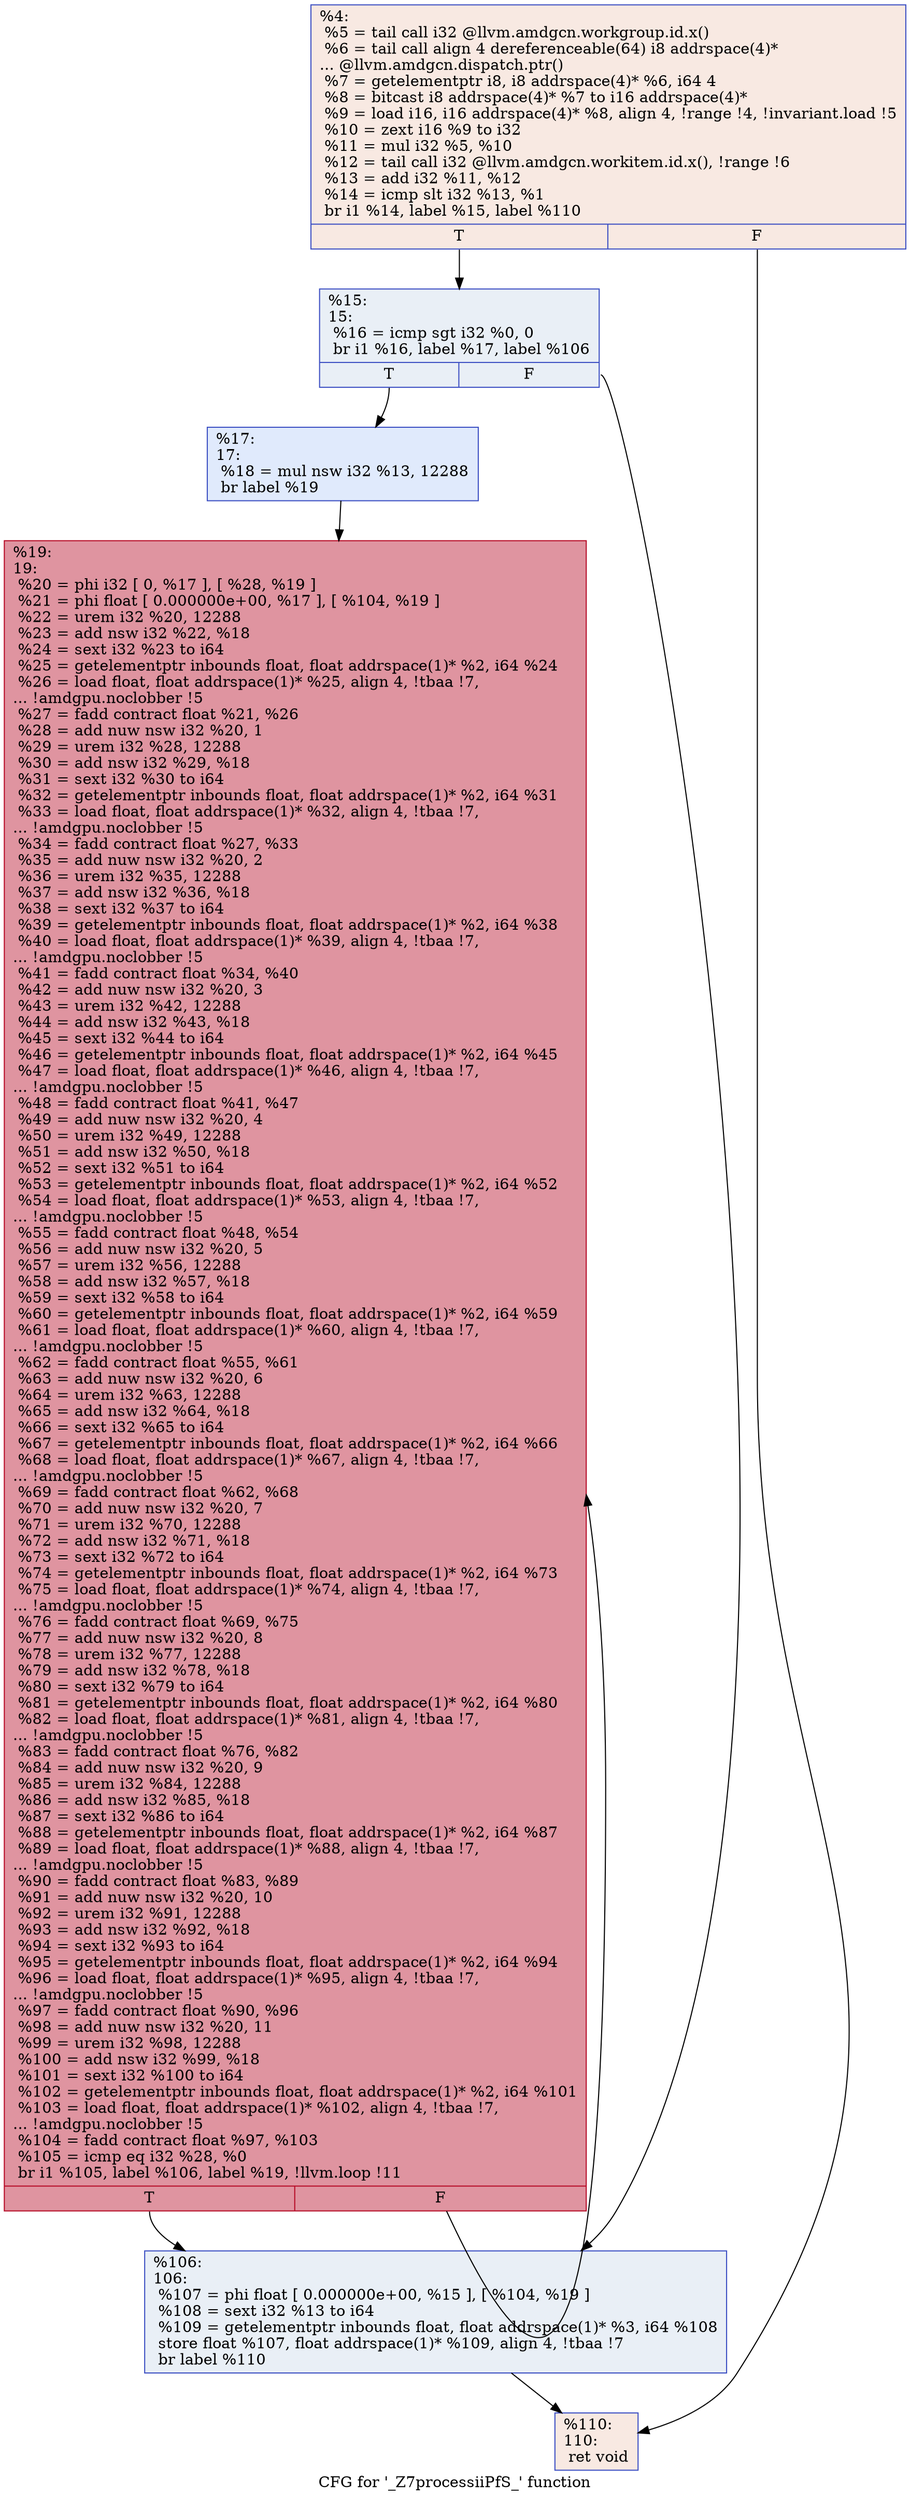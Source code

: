 digraph "CFG for '_Z7processiiPfS_' function" {
	label="CFG for '_Z7processiiPfS_' function";

	Node0x44f9030 [shape=record,color="#3d50c3ff", style=filled, fillcolor="#efcebd70",label="{%4:\l  %5 = tail call i32 @llvm.amdgcn.workgroup.id.x()\l  %6 = tail call align 4 dereferenceable(64) i8 addrspace(4)*\l... @llvm.amdgcn.dispatch.ptr()\l  %7 = getelementptr i8, i8 addrspace(4)* %6, i64 4\l  %8 = bitcast i8 addrspace(4)* %7 to i16 addrspace(4)*\l  %9 = load i16, i16 addrspace(4)* %8, align 4, !range !4, !invariant.load !5\l  %10 = zext i16 %9 to i32\l  %11 = mul i32 %5, %10\l  %12 = tail call i32 @llvm.amdgcn.workitem.id.x(), !range !6\l  %13 = add i32 %11, %12\l  %14 = icmp slt i32 %13, %1\l  br i1 %14, label %15, label %110\l|{<s0>T|<s1>F}}"];
	Node0x44f9030:s0 -> Node0x44faf40;
	Node0x44f9030:s1 -> Node0x44fafd0;
	Node0x44faf40 [shape=record,color="#3d50c3ff", style=filled, fillcolor="#cedaeb70",label="{%15:\l15:                                               \l  %16 = icmp sgt i32 %0, 0\l  br i1 %16, label %17, label %106\l|{<s0>T|<s1>F}}"];
	Node0x44faf40:s0 -> Node0x44f9be0;
	Node0x44faf40:s1 -> Node0x44fb2b0;
	Node0x44f9be0 [shape=record,color="#3d50c3ff", style=filled, fillcolor="#b9d0f970",label="{%17:\l17:                                               \l  %18 = mul nsw i32 %13, 12288\l  br label %19\l}"];
	Node0x44f9be0 -> Node0x44fb470;
	Node0x44fb470 [shape=record,color="#b70d28ff", style=filled, fillcolor="#b70d2870",label="{%19:\l19:                                               \l  %20 = phi i32 [ 0, %17 ], [ %28, %19 ]\l  %21 = phi float [ 0.000000e+00, %17 ], [ %104, %19 ]\l  %22 = urem i32 %20, 12288\l  %23 = add nsw i32 %22, %18\l  %24 = sext i32 %23 to i64\l  %25 = getelementptr inbounds float, float addrspace(1)* %2, i64 %24\l  %26 = load float, float addrspace(1)* %25, align 4, !tbaa !7,\l... !amdgpu.noclobber !5\l  %27 = fadd contract float %21, %26\l  %28 = add nuw nsw i32 %20, 1\l  %29 = urem i32 %28, 12288\l  %30 = add nsw i32 %29, %18\l  %31 = sext i32 %30 to i64\l  %32 = getelementptr inbounds float, float addrspace(1)* %2, i64 %31\l  %33 = load float, float addrspace(1)* %32, align 4, !tbaa !7,\l... !amdgpu.noclobber !5\l  %34 = fadd contract float %27, %33\l  %35 = add nuw nsw i32 %20, 2\l  %36 = urem i32 %35, 12288\l  %37 = add nsw i32 %36, %18\l  %38 = sext i32 %37 to i64\l  %39 = getelementptr inbounds float, float addrspace(1)* %2, i64 %38\l  %40 = load float, float addrspace(1)* %39, align 4, !tbaa !7,\l... !amdgpu.noclobber !5\l  %41 = fadd contract float %34, %40\l  %42 = add nuw nsw i32 %20, 3\l  %43 = urem i32 %42, 12288\l  %44 = add nsw i32 %43, %18\l  %45 = sext i32 %44 to i64\l  %46 = getelementptr inbounds float, float addrspace(1)* %2, i64 %45\l  %47 = load float, float addrspace(1)* %46, align 4, !tbaa !7,\l... !amdgpu.noclobber !5\l  %48 = fadd contract float %41, %47\l  %49 = add nuw nsw i32 %20, 4\l  %50 = urem i32 %49, 12288\l  %51 = add nsw i32 %50, %18\l  %52 = sext i32 %51 to i64\l  %53 = getelementptr inbounds float, float addrspace(1)* %2, i64 %52\l  %54 = load float, float addrspace(1)* %53, align 4, !tbaa !7,\l... !amdgpu.noclobber !5\l  %55 = fadd contract float %48, %54\l  %56 = add nuw nsw i32 %20, 5\l  %57 = urem i32 %56, 12288\l  %58 = add nsw i32 %57, %18\l  %59 = sext i32 %58 to i64\l  %60 = getelementptr inbounds float, float addrspace(1)* %2, i64 %59\l  %61 = load float, float addrspace(1)* %60, align 4, !tbaa !7,\l... !amdgpu.noclobber !5\l  %62 = fadd contract float %55, %61\l  %63 = add nuw nsw i32 %20, 6\l  %64 = urem i32 %63, 12288\l  %65 = add nsw i32 %64, %18\l  %66 = sext i32 %65 to i64\l  %67 = getelementptr inbounds float, float addrspace(1)* %2, i64 %66\l  %68 = load float, float addrspace(1)* %67, align 4, !tbaa !7,\l... !amdgpu.noclobber !5\l  %69 = fadd contract float %62, %68\l  %70 = add nuw nsw i32 %20, 7\l  %71 = urem i32 %70, 12288\l  %72 = add nsw i32 %71, %18\l  %73 = sext i32 %72 to i64\l  %74 = getelementptr inbounds float, float addrspace(1)* %2, i64 %73\l  %75 = load float, float addrspace(1)* %74, align 4, !tbaa !7,\l... !amdgpu.noclobber !5\l  %76 = fadd contract float %69, %75\l  %77 = add nuw nsw i32 %20, 8\l  %78 = urem i32 %77, 12288\l  %79 = add nsw i32 %78, %18\l  %80 = sext i32 %79 to i64\l  %81 = getelementptr inbounds float, float addrspace(1)* %2, i64 %80\l  %82 = load float, float addrspace(1)* %81, align 4, !tbaa !7,\l... !amdgpu.noclobber !5\l  %83 = fadd contract float %76, %82\l  %84 = add nuw nsw i32 %20, 9\l  %85 = urem i32 %84, 12288\l  %86 = add nsw i32 %85, %18\l  %87 = sext i32 %86 to i64\l  %88 = getelementptr inbounds float, float addrspace(1)* %2, i64 %87\l  %89 = load float, float addrspace(1)* %88, align 4, !tbaa !7,\l... !amdgpu.noclobber !5\l  %90 = fadd contract float %83, %89\l  %91 = add nuw nsw i32 %20, 10\l  %92 = urem i32 %91, 12288\l  %93 = add nsw i32 %92, %18\l  %94 = sext i32 %93 to i64\l  %95 = getelementptr inbounds float, float addrspace(1)* %2, i64 %94\l  %96 = load float, float addrspace(1)* %95, align 4, !tbaa !7,\l... !amdgpu.noclobber !5\l  %97 = fadd contract float %90, %96\l  %98 = add nuw nsw i32 %20, 11\l  %99 = urem i32 %98, 12288\l  %100 = add nsw i32 %99, %18\l  %101 = sext i32 %100 to i64\l  %102 = getelementptr inbounds float, float addrspace(1)* %2, i64 %101\l  %103 = load float, float addrspace(1)* %102, align 4, !tbaa !7,\l... !amdgpu.noclobber !5\l  %104 = fadd contract float %97, %103\l  %105 = icmp eq i32 %28, %0\l  br i1 %105, label %106, label %19, !llvm.loop !11\l|{<s0>T|<s1>F}}"];
	Node0x44fb470:s0 -> Node0x44fb2b0;
	Node0x44fb470:s1 -> Node0x44fb470;
	Node0x44fb2b0 [shape=record,color="#3d50c3ff", style=filled, fillcolor="#cedaeb70",label="{%106:\l106:                                              \l  %107 = phi float [ 0.000000e+00, %15 ], [ %104, %19 ]\l  %108 = sext i32 %13 to i64\l  %109 = getelementptr inbounds float, float addrspace(1)* %3, i64 %108\l  store float %107, float addrspace(1)* %109, align 4, !tbaa !7\l  br label %110\l}"];
	Node0x44fb2b0 -> Node0x44fafd0;
	Node0x44fafd0 [shape=record,color="#3d50c3ff", style=filled, fillcolor="#efcebd70",label="{%110:\l110:                                              \l  ret void\l}"];
}
